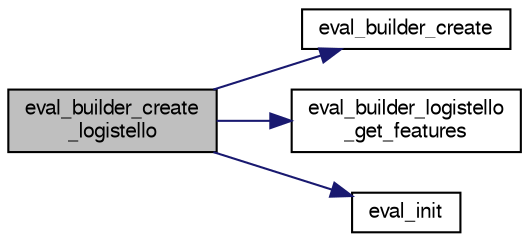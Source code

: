 digraph "eval_builder_create_logistello"
{
 // LATEX_PDF_SIZE
  bgcolor="transparent";
  edge [fontname="FreeSans",fontsize="10",labelfontname="FreeSans",labelfontsize="10"];
  node [fontname="FreeSans",fontsize="10",shape=record];
  rankdir="LR";
  Node1 [label="eval_builder_create\l_logistello",height=0.2,width=0.4,color="black", fillcolor="grey75", style="filled", fontcolor="black",tooltip=" "];
  Node1 -> Node2 [color="midnightblue",fontsize="10",style="solid",fontname="FreeSans"];
  Node2 [label="eval_builder_create",height=0.2,width=0.4,color="black",URL="$eval__builder_8c.html#a1bb33c74aa0f5012c29dd905a9d54cd7",tooltip=" "];
  Node1 -> Node3 [color="midnightblue",fontsize="10",style="solid",fontname="FreeSans"];
  Node3 [label="eval_builder_logistello\l_get_features",height=0.2,width=0.4,color="black",URL="$eval__builder_8c.html#a63202dd52507997703021de444abc3be",tooltip=" "];
  Node1 -> Node4 [color="midnightblue",fontsize="10",style="solid",fontname="FreeSans"];
  Node4 [label="eval_init",height=0.2,width=0.4,color="black",URL="$eval_8c.html#a8eef3217a4129901069390c85e6ff12a",tooltip="Initialize a new evaluation function."];
}

